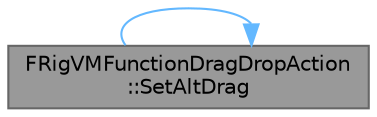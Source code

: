 digraph "FRigVMFunctionDragDropAction::SetAltDrag"
{
 // INTERACTIVE_SVG=YES
 // LATEX_PDF_SIZE
  bgcolor="transparent";
  edge [fontname=Helvetica,fontsize=10,labelfontname=Helvetica,labelfontsize=10];
  node [fontname=Helvetica,fontsize=10,shape=box,height=0.2,width=0.4];
  rankdir="LR";
  Node1 [id="Node000001",label="FRigVMFunctionDragDropAction\l::SetAltDrag",height=0.2,width=0.4,color="gray40", fillcolor="grey60", style="filled", fontcolor="black",tooltip="Set if operation is modified by alt."];
  Node1 -> Node1 [id="edge1_Node000001_Node000001",color="steelblue1",style="solid",tooltip=" "];
}
